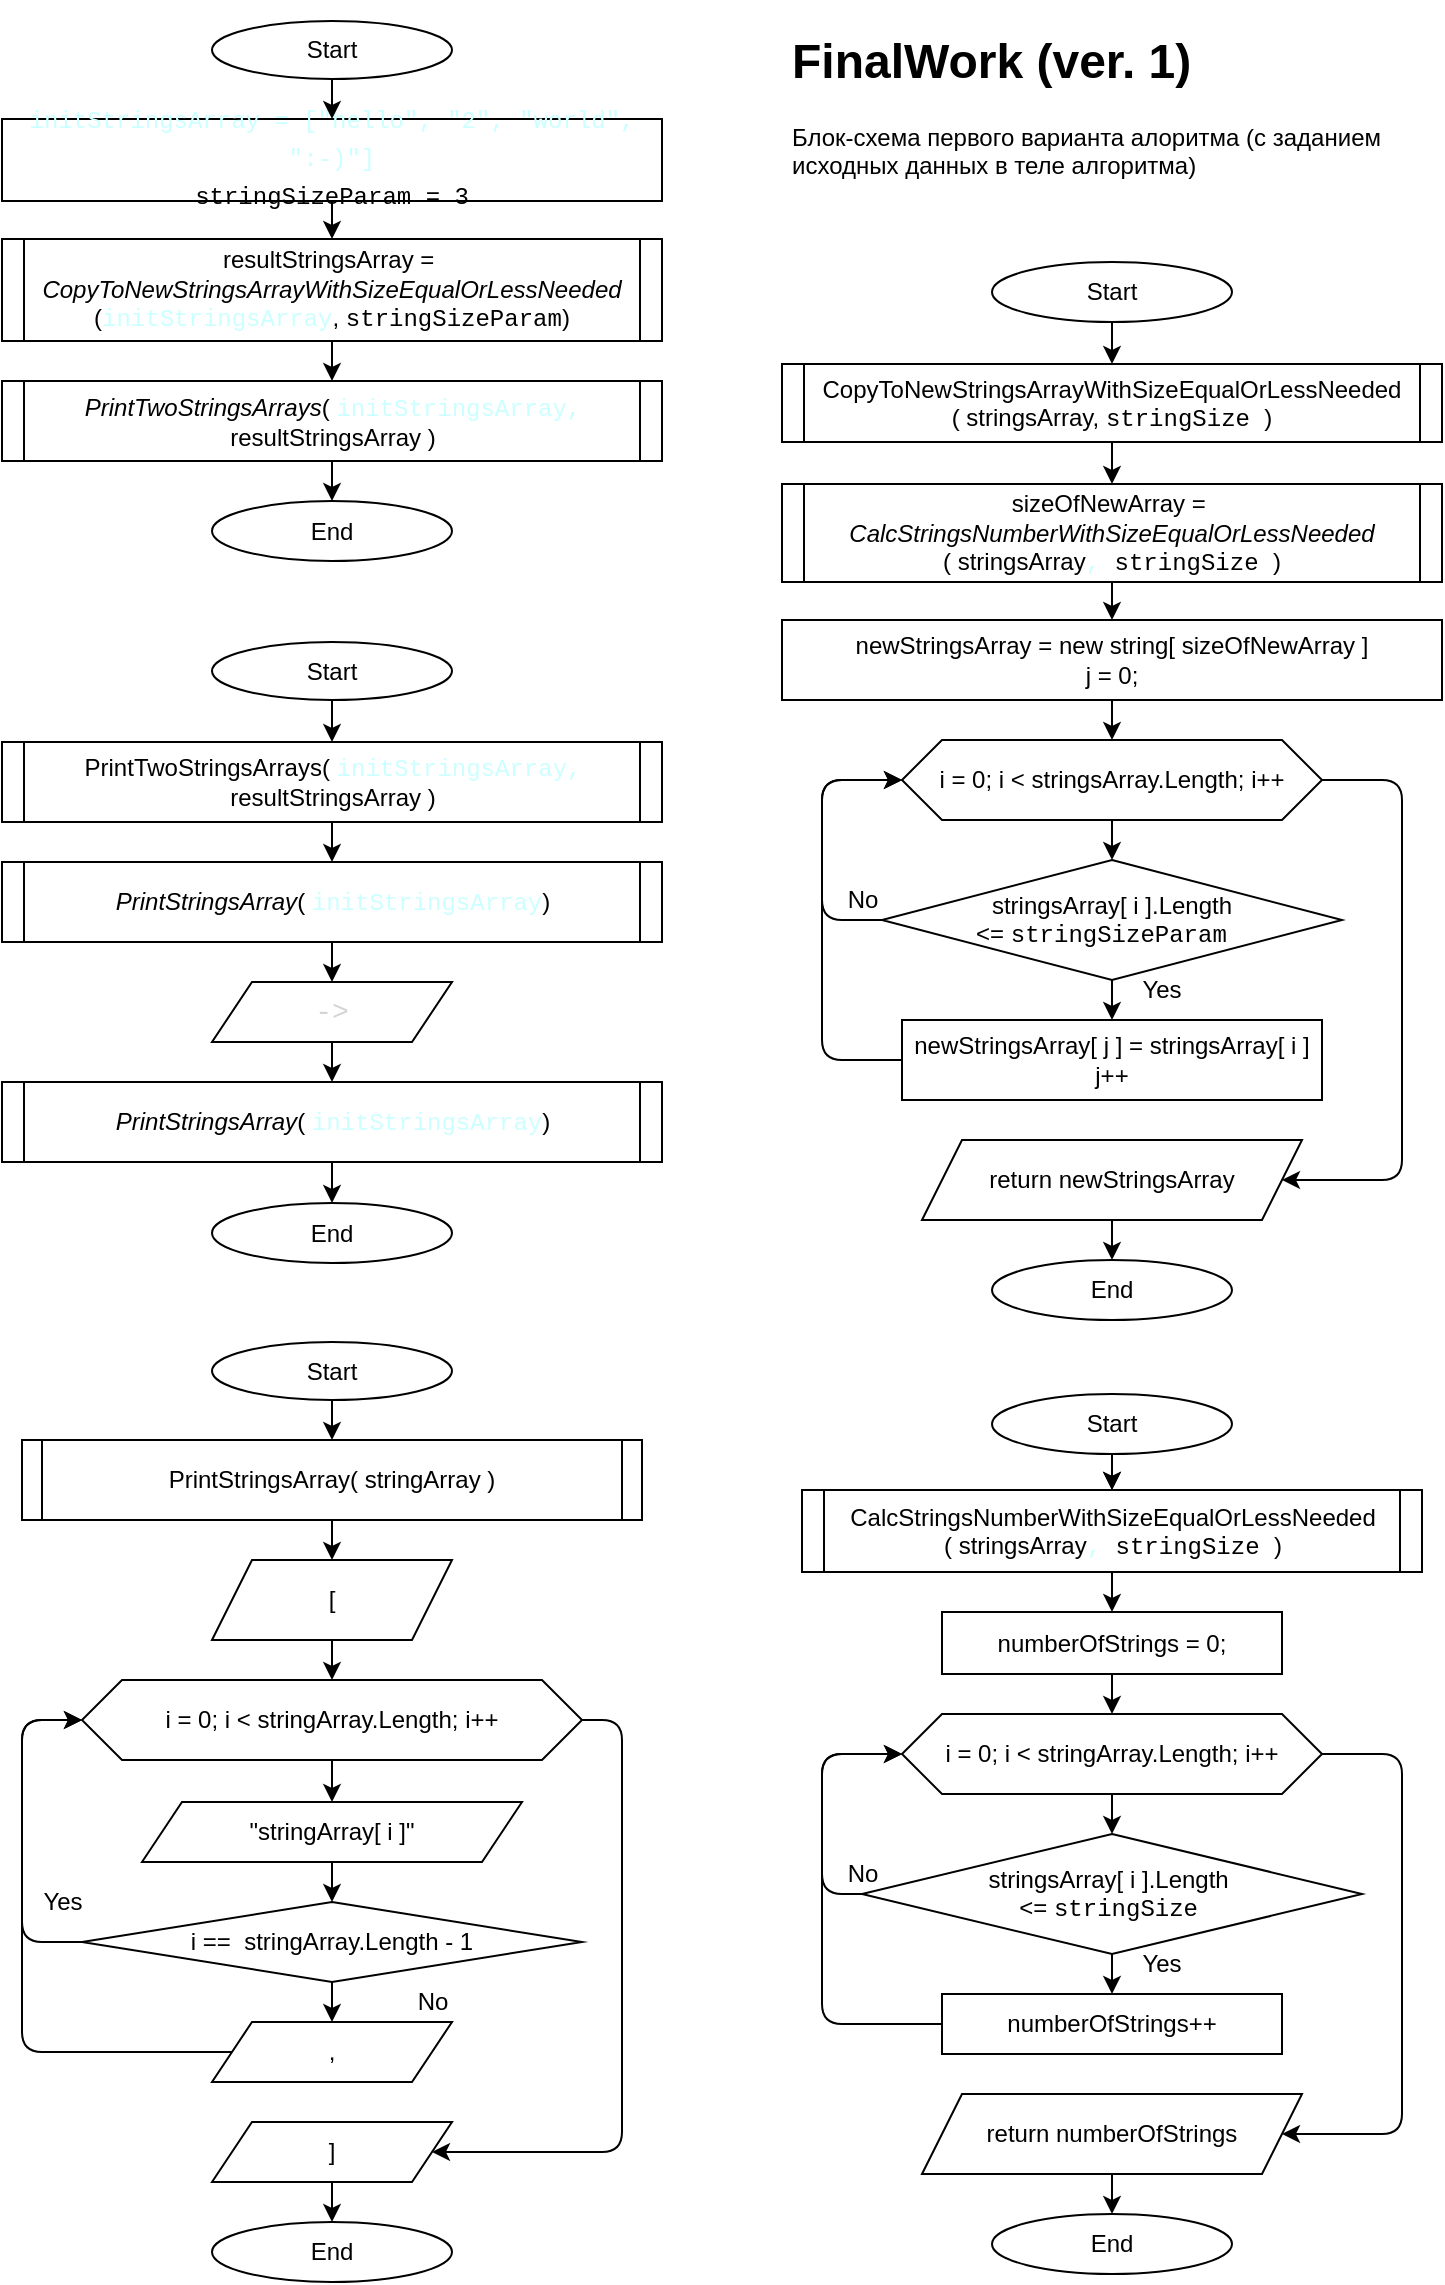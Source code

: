 <mxfile>
    <diagram id="_N6Oebj4FopppDtfHM_m" name="Page-1">
        <mxGraphModel dx="656" dy="1760" grid="1" gridSize="10" guides="1" tooltips="1" connect="1" arrows="1" fold="1" page="1" pageScale="1" pageWidth="827" pageHeight="1169" math="0" shadow="0">
            <root>
                <mxCell id="0"/>
                <mxCell id="1" parent="0"/>
                <mxCell id="147" value="" style="group" vertex="1" connectable="0" parent="1">
                    <mxGeometry x="440" y="-464" width="310" height="440" as="geometry"/>
                </mxCell>
                <mxCell id="9" value="&lt;span class=&quot;pl-en&quot;&gt;CalcStringsNumberWithSizeEqualOrLessNeeded&lt;br&gt;&lt;/span&gt;( stringsArray&lt;span style=&quot;color: rgb(204 , 255 , 255) ; font-family: &amp;#34;consolas&amp;#34; , &amp;#34;courier new&amp;#34; , monospace&quot;&gt;,&amp;nbsp;&lt;/span&gt;&lt;span style=&quot;font-family: &amp;#34;consolas&amp;#34; , &amp;#34;courier new&amp;#34; , monospace&quot;&gt;stringSize&amp;nbsp;&lt;/span&gt;)" style="shape=process;whiteSpace=wrap;html=1;backgroundOutline=1;size=0.034;" parent="147" vertex="1">
                    <mxGeometry y="48" width="310" height="41" as="geometry"/>
                </mxCell>
                <mxCell id="24" value="numberOfStrings = 0;" style="whiteSpace=wrap;html=1;" parent="147" vertex="1">
                    <mxGeometry x="70" y="109" width="170" height="31" as="geometry"/>
                </mxCell>
                <mxCell id="25" value="" style="edgeStyle=none;html=1;fontSize=12;" parent="147" source="9" target="24" edge="1">
                    <mxGeometry relative="1" as="geometry"/>
                </mxCell>
                <mxCell id="30" value="i = 0; i &amp;lt; stringArray.Length; i++" style="shape=hexagon;perimeter=hexagonPerimeter2;whiteSpace=wrap;html=1;fixedSize=1;labelBackgroundColor=none;fontSize=12;" parent="147" vertex="1">
                    <mxGeometry x="50" y="160" width="210" height="40" as="geometry"/>
                </mxCell>
                <mxCell id="31" value="" style="edgeStyle=none;html=1;fontSize=12;" parent="147" source="24" target="30" edge="1">
                    <mxGeometry relative="1" as="geometry"/>
                </mxCell>
                <mxCell id="42" style="edgeStyle=none;html=1;fontSize=12;exitX=0;exitY=0.5;exitDx=0;exitDy=0;entryX=0;entryY=0.5;entryDx=0;entryDy=0;" parent="147" source="32" target="30" edge="1">
                    <mxGeometry relative="1" as="geometry">
                        <mxPoint x="40" y="180" as="targetPoint"/>
                        <Array as="points">
                            <mxPoint x="10" y="250"/>
                            <mxPoint x="10" y="180"/>
                        </Array>
                    </mxGeometry>
                </mxCell>
                <mxCell id="32" value="stringsArray[ i ].Length&amp;nbsp;&lt;br&gt;&amp;lt;=&amp;nbsp;&lt;span style=&quot;font-family: &amp;#34;consolas&amp;#34; , &amp;#34;courier new&amp;#34; , monospace&quot;&gt;stringSize&lt;/span&gt;&amp;nbsp;" style="rhombus;whiteSpace=wrap;html=1;labelBackgroundColor=none;" parent="147" vertex="1">
                    <mxGeometry x="30" y="220" width="250" height="60" as="geometry"/>
                </mxCell>
                <mxCell id="33" value="" style="edgeStyle=none;html=1;fontSize=12;" parent="147" source="30" target="32" edge="1">
                    <mxGeometry relative="1" as="geometry"/>
                </mxCell>
                <mxCell id="45" style="edgeStyle=none;html=1;entryX=0;entryY=0.5;entryDx=0;entryDy=0;fontSize=12;exitX=0;exitY=0.5;exitDx=0;exitDy=0;" parent="147" source="34" target="30" edge="1">
                    <mxGeometry relative="1" as="geometry">
                        <Array as="points">
                            <mxPoint x="10" y="315"/>
                            <mxPoint x="10" y="270"/>
                            <mxPoint x="10" y="220"/>
                            <mxPoint x="10" y="180"/>
                        </Array>
                    </mxGeometry>
                </mxCell>
                <mxCell id="34" value="&lt;span&gt;numberOfStrings++&lt;/span&gt;" style="whiteSpace=wrap;html=1;labelBackgroundColor=none;" parent="147" vertex="1">
                    <mxGeometry x="70" y="300" width="170" height="30" as="geometry"/>
                </mxCell>
                <mxCell id="35" value="" style="edgeStyle=none;html=1;fontSize=12;" parent="147" source="32" target="34" edge="1">
                    <mxGeometry relative="1" as="geometry"/>
                </mxCell>
                <mxCell id="36" value="Yes" style="text;html=1;strokeColor=none;fillColor=none;align=center;verticalAlign=middle;whiteSpace=wrap;rounded=0;labelBackgroundColor=none;fontSize=12;" parent="147" vertex="1">
                    <mxGeometry x="150" y="270" width="60" height="30" as="geometry"/>
                </mxCell>
                <mxCell id="44" value="No" style="text;html=1;align=center;verticalAlign=middle;resizable=0;points=[];autosize=1;strokeColor=none;fillColor=none;fontSize=12;" parent="147" vertex="1">
                    <mxGeometry x="15" y="230" width="30" height="20" as="geometry"/>
                </mxCell>
                <mxCell id="49" value="return numberOfStrings" style="shape=parallelogram;perimeter=parallelogramPerimeter;whiteSpace=wrap;html=1;fixedSize=1;labelBackgroundColor=none;" parent="147" vertex="1">
                    <mxGeometry x="60" y="350" width="190" height="40" as="geometry"/>
                </mxCell>
                <mxCell id="50" value="" style="edgeStyle=none;html=1;fontSize=12;" parent="147" source="30" target="49" edge="1">
                    <mxGeometry relative="1" as="geometry">
                        <Array as="points">
                            <mxPoint x="300" y="180"/>
                            <mxPoint x="300" y="270"/>
                            <mxPoint x="300" y="370"/>
                        </Array>
                    </mxGeometry>
                </mxCell>
                <mxCell id="61" value="" style="edgeStyle=none;html=1;fontSize=12;" parent="147" source="55" target="9" edge="1">
                    <mxGeometry relative="1" as="geometry"/>
                </mxCell>
                <mxCell id="62" value="" style="edgeStyle=none;html=1;fontSize=12;" parent="147" source="55" target="9" edge="1">
                    <mxGeometry relative="1" as="geometry"/>
                </mxCell>
                <mxCell id="55" value="Start" style="ellipse;whiteSpace=wrap;html=1;" parent="147" vertex="1">
                    <mxGeometry x="95" width="120" height="30" as="geometry"/>
                </mxCell>
                <mxCell id="57" value="End" style="ellipse;whiteSpace=wrap;html=1;" parent="147" vertex="1">
                    <mxGeometry x="95" y="410" width="120" height="30" as="geometry"/>
                </mxCell>
                <mxCell id="58" value="" style="edgeStyle=none;html=1;fontSize=12;" parent="147" source="49" target="57" edge="1">
                    <mxGeometry relative="1" as="geometry"/>
                </mxCell>
                <mxCell id="148" value="" style="group" vertex="1" connectable="0" parent="1">
                    <mxGeometry x="430" y="-1030" width="330" height="529" as="geometry"/>
                </mxCell>
                <mxCell id="5" value="&lt;span class=&quot;pl-en&quot;&gt;&lt;span class=&quot;pl-en&quot;&gt;sizeOfNewArray&lt;/span&gt;&amp;nbsp;=&amp;nbsp;&lt;br&gt;&lt;span class=&quot;pl-k&quot;&gt;&lt;/span&gt;&lt;i&gt;CalcStringsNumberWithSizeEqualOrLessNeeded&lt;br&gt;&lt;/i&gt;&lt;/span&gt;( stringsArray&lt;span style=&quot;color: rgb(204 , 255 , 255) ; font-family: &amp;#34;consolas&amp;#34; , &amp;#34;courier new&amp;#34; , monospace&quot;&gt;,&amp;nbsp;&lt;/span&gt;&lt;span style=&quot;font-family: &amp;#34;consolas&amp;#34; , &amp;#34;courier new&amp;#34; , monospace&quot;&gt;stringSize&amp;nbsp;&lt;/span&gt;)" style="shape=process;whiteSpace=wrap;html=1;backgroundOutline=1;size=0.034;" parent="148" vertex="1">
                    <mxGeometry y="111" width="330" height="49" as="geometry"/>
                </mxCell>
                <mxCell id="134" value="" style="edgeStyle=none;html=1;entryX=0.5;entryY=0;entryDx=0;entryDy=0;" edge="1" parent="148" source="52" target="5">
                    <mxGeometry relative="1" as="geometry">
                        <mxPoint x="165" y="120" as="targetPoint"/>
                    </mxGeometry>
                </mxCell>
                <mxCell id="52" value="&lt;span class=&quot;pl-en&quot;&gt;CopyToNewStringsArrayWithSizeEqualOrLessNeeded&lt;/span&gt;&lt;br&gt;( stringsArray,&amp;nbsp;&lt;span style=&quot;font-family: &amp;#34;consolas&amp;#34; , &amp;#34;courier new&amp;#34; , monospace&quot;&gt;stringSize&amp;nbsp;&lt;/span&gt;)" style="shape=process;whiteSpace=wrap;html=1;backgroundOutline=1;size=0.034;" parent="148" vertex="1">
                    <mxGeometry y="51" width="330" height="39" as="geometry"/>
                </mxCell>
                <mxCell id="64" value="" style="edgeStyle=none;html=1;fontSize=12;" parent="148" source="63" target="52" edge="1">
                    <mxGeometry relative="1" as="geometry"/>
                </mxCell>
                <mxCell id="63" value="Start" style="ellipse;whiteSpace=wrap;html=1;" parent="148" vertex="1">
                    <mxGeometry x="105" width="120" height="30" as="geometry"/>
                </mxCell>
                <mxCell id="65" value="&lt;span&gt;newStringsArray = new string[&amp;nbsp;&lt;/span&gt;sizeOfNewArray&amp;nbsp;&lt;span&gt;]&lt;br&gt;j = 0;&lt;br&gt;&lt;/span&gt;" style="whiteSpace=wrap;html=1;" parent="148" vertex="1">
                    <mxGeometry y="179" width="330" height="40" as="geometry"/>
                </mxCell>
                <mxCell id="146" value="" style="edgeStyle=none;html=1;" edge="1" parent="148" source="5" target="65">
                    <mxGeometry relative="1" as="geometry"/>
                </mxCell>
                <mxCell id="73" value="i = 0; i &amp;lt; stringsArray.Length; i++" style="shape=hexagon;perimeter=hexagonPerimeter2;whiteSpace=wrap;html=1;fixedSize=1;labelBackgroundColor=none;fontSize=12;" parent="148" vertex="1">
                    <mxGeometry x="60" y="239" width="210" height="40" as="geometry"/>
                </mxCell>
                <mxCell id="82" value="" style="edgeStyle=none;html=1;fontSize=12;" parent="148" source="65" target="73" edge="1">
                    <mxGeometry relative="1" as="geometry"/>
                </mxCell>
                <mxCell id="75" style="edgeStyle=none;html=1;fontSize=12;exitX=0;exitY=0.5;exitDx=0;exitDy=0;entryX=0;entryY=0.5;entryDx=0;entryDy=0;" parent="148" source="76" target="73" edge="1">
                    <mxGeometry relative="1" as="geometry">
                        <mxPoint x="50" y="259" as="targetPoint"/>
                        <Array as="points">
                            <mxPoint x="20" y="329"/>
                            <mxPoint x="20" y="259"/>
                        </Array>
                    </mxGeometry>
                </mxCell>
                <mxCell id="76" value="stringsArray[ i ].Length &amp;lt;=&amp;nbsp;&lt;span style=&quot;font-family: &amp;#34;consolas&amp;#34; , &amp;#34;courier new&amp;#34; , monospace&quot;&gt;stringSizeParam&amp;nbsp;&lt;/span&gt;&amp;nbsp;" style="rhombus;whiteSpace=wrap;html=1;labelBackgroundColor=none;" parent="148" vertex="1">
                    <mxGeometry x="50" y="299" width="230" height="60" as="geometry"/>
                </mxCell>
                <mxCell id="71" value="" style="edgeStyle=none;html=1;fontSize=12;" parent="148" source="73" target="76" edge="1">
                    <mxGeometry relative="1" as="geometry"/>
                </mxCell>
                <mxCell id="77" style="edgeStyle=none;html=1;entryX=0;entryY=0.5;entryDx=0;entryDy=0;fontSize=12;exitX=0;exitY=0.5;exitDx=0;exitDy=0;" parent="148" source="78" target="73" edge="1">
                    <mxGeometry relative="1" as="geometry">
                        <Array as="points">
                            <mxPoint x="20" y="399"/>
                            <mxPoint x="20" y="349"/>
                            <mxPoint x="20" y="299"/>
                            <mxPoint x="20" y="259"/>
                        </Array>
                    </mxGeometry>
                </mxCell>
                <mxCell id="78" value="newStringsArray[ j ] = stringsArray[ i ]&lt;br&gt;j++" style="whiteSpace=wrap;html=1;labelBackgroundColor=none;" parent="148" vertex="1">
                    <mxGeometry x="60" y="379" width="210" height="40" as="geometry"/>
                </mxCell>
                <mxCell id="74" value="" style="edgeStyle=none;html=1;fontSize=12;" parent="148" source="76" target="78" edge="1">
                    <mxGeometry relative="1" as="geometry"/>
                </mxCell>
                <mxCell id="79" value="Yes" style="text;html=1;strokeColor=none;fillColor=none;align=center;verticalAlign=middle;whiteSpace=wrap;rounded=0;labelBackgroundColor=none;fontSize=12;" parent="148" vertex="1">
                    <mxGeometry x="160" y="349" width="60" height="30" as="geometry"/>
                </mxCell>
                <mxCell id="80" value="No" style="text;html=1;align=center;verticalAlign=middle;resizable=0;points=[];autosize=1;strokeColor=none;fillColor=none;fontSize=12;" parent="148" vertex="1">
                    <mxGeometry x="25" y="309" width="30" height="20" as="geometry"/>
                </mxCell>
                <mxCell id="81" value="return newStringsArray" style="shape=parallelogram;perimeter=parallelogramPerimeter;whiteSpace=wrap;html=1;fixedSize=1;labelBackgroundColor=none;" parent="148" vertex="1">
                    <mxGeometry x="70" y="439" width="190" height="40" as="geometry"/>
                </mxCell>
                <mxCell id="72" value="" style="edgeStyle=none;html=1;fontSize=12;" parent="148" source="73" target="81" edge="1">
                    <mxGeometry relative="1" as="geometry">
                        <Array as="points">
                            <mxPoint x="310" y="259"/>
                            <mxPoint x="310" y="349"/>
                            <mxPoint x="310" y="459"/>
                        </Array>
                    </mxGeometry>
                </mxCell>
                <mxCell id="86" value="End" style="ellipse;whiteSpace=wrap;html=1;" parent="148" vertex="1">
                    <mxGeometry x="105" y="499" width="120" height="30" as="geometry"/>
                </mxCell>
                <mxCell id="87" value="" style="edgeStyle=none;html=1;fontSize=12;" parent="148" source="81" target="86" edge="1">
                    <mxGeometry relative="1" as="geometry"/>
                </mxCell>
                <mxCell id="149" value="" style="group" vertex="1" connectable="0" parent="1">
                    <mxGeometry x="50" y="-490" width="310" height="470" as="geometry"/>
                </mxCell>
                <mxCell id="83" value="PrintStringsArray( stringArray )" style="shape=process;whiteSpace=wrap;html=1;backgroundOutline=1;size=0.032;" parent="149" vertex="1">
                    <mxGeometry y="49" width="310" height="40" as="geometry"/>
                </mxCell>
                <mxCell id="84" value="" style="edgeStyle=none;html=1;" parent="149" source="85" edge="1">
                    <mxGeometry relative="1" as="geometry">
                        <mxPoint x="155" y="49" as="targetPoint"/>
                    </mxGeometry>
                </mxCell>
                <mxCell id="85" value="Start" style="ellipse;whiteSpace=wrap;html=1;" parent="149" vertex="1">
                    <mxGeometry x="95" width="120" height="29" as="geometry"/>
                </mxCell>
                <mxCell id="90" value="i = 0; i &amp;lt; stringArray.Length; i++" style="shape=hexagon;perimeter=hexagonPerimeter2;whiteSpace=wrap;html=1;fixedSize=1;labelBackgroundColor=none;fontSize=12;" parent="149" vertex="1">
                    <mxGeometry x="30" y="169" width="250" height="40" as="geometry"/>
                </mxCell>
                <mxCell id="99" value="&quot;stringArray[ i ]&quot;" style="shape=parallelogram;perimeter=parallelogramPerimeter;whiteSpace=wrap;html=1;fixedSize=1;labelBackgroundColor=none;" parent="149" vertex="1">
                    <mxGeometry x="60" y="230" width="190" height="30" as="geometry"/>
                </mxCell>
                <mxCell id="107" value="" style="edgeStyle=none;html=1;fontSize=12;" parent="149" source="90" target="99" edge="1">
                    <mxGeometry relative="1" as="geometry"/>
                </mxCell>
                <mxCell id="100" value="End" style="ellipse;whiteSpace=wrap;html=1;" parent="149" vertex="1">
                    <mxGeometry x="95" y="440" width="120" height="30" as="geometry"/>
                </mxCell>
                <mxCell id="106" value="" style="edgeStyle=none;html=1;fontSize=12;" parent="149" source="104" target="90" edge="1">
                    <mxGeometry relative="1" as="geometry"/>
                </mxCell>
                <mxCell id="104" value="[" style="shape=parallelogram;perimeter=parallelogramPerimeter;whiteSpace=wrap;html=1;fixedSize=1;labelBackgroundColor=none;fontSize=12;" parent="149" vertex="1">
                    <mxGeometry x="95" y="109" width="120" height="40" as="geometry"/>
                </mxCell>
                <mxCell id="105" value="" style="edgeStyle=none;html=1;fontSize=12;" parent="149" source="83" target="104" edge="1">
                    <mxGeometry relative="1" as="geometry"/>
                </mxCell>
                <mxCell id="117" style="edgeStyle=none;html=1;entryX=0;entryY=0.5;entryDx=0;entryDy=0;fontSize=12;exitX=0;exitY=0.5;exitDx=0;exitDy=0;" parent="149" source="109" target="90" edge="1">
                    <mxGeometry relative="1" as="geometry">
                        <Array as="points">
                            <mxPoint y="300"/>
                            <mxPoint y="249"/>
                            <mxPoint y="189"/>
                        </Array>
                    </mxGeometry>
                </mxCell>
                <mxCell id="109" value="i ==&amp;nbsp;&amp;nbsp;stringArray.Length - 1" style="rhombus;whiteSpace=wrap;html=1;labelBackgroundColor=none;" parent="149" vertex="1">
                    <mxGeometry x="30" y="280" width="250" height="40" as="geometry"/>
                </mxCell>
                <mxCell id="110" value="" style="edgeStyle=none;html=1;fontSize=12;" parent="149" source="99" target="109" edge="1">
                    <mxGeometry relative="1" as="geometry"/>
                </mxCell>
                <mxCell id="118" style="edgeStyle=none;html=1;entryX=0;entryY=0.5;entryDx=0;entryDy=0;fontSize=12;exitX=0;exitY=0.5;exitDx=0;exitDy=0;" parent="149" source="115" target="90" edge="1">
                    <mxGeometry relative="1" as="geometry">
                        <Array as="points">
                            <mxPoint y="355"/>
                            <mxPoint y="329"/>
                            <mxPoint y="189"/>
                        </Array>
                    </mxGeometry>
                </mxCell>
                <mxCell id="115" value="," style="shape=parallelogram;perimeter=parallelogramPerimeter;whiteSpace=wrap;html=1;fixedSize=1;labelBackgroundColor=none;fontSize=12;" parent="149" vertex="1">
                    <mxGeometry x="95" y="340" width="120" height="30" as="geometry"/>
                </mxCell>
                <mxCell id="116" value="" style="edgeStyle=none;html=1;fontSize=12;" parent="149" source="109" target="115" edge="1">
                    <mxGeometry relative="1" as="geometry"/>
                </mxCell>
                <mxCell id="119" value="No" style="text;html=1;align=center;verticalAlign=middle;resizable=0;points=[];autosize=1;strokeColor=none;fillColor=none;fontSize=12;" parent="149" vertex="1">
                    <mxGeometry x="190" y="320" width="30" height="20" as="geometry"/>
                </mxCell>
                <mxCell id="120" value="Yes" style="text;html=1;align=center;verticalAlign=middle;resizable=0;points=[];autosize=1;strokeColor=none;fillColor=none;fontSize=12;" parent="149" vertex="1">
                    <mxGeometry y="270" width="40" height="20" as="geometry"/>
                </mxCell>
                <mxCell id="122" value="" style="edgeStyle=none;html=1;fontSize=12;" parent="149" source="121" target="100" edge="1">
                    <mxGeometry relative="1" as="geometry"/>
                </mxCell>
                <mxCell id="121" value="]" style="shape=parallelogram;perimeter=parallelogramPerimeter;whiteSpace=wrap;html=1;fixedSize=1;labelBackgroundColor=none;fontSize=12;" parent="149" vertex="1">
                    <mxGeometry x="95" y="390" width="120" height="30" as="geometry"/>
                </mxCell>
                <mxCell id="89" value="" style="edgeStyle=none;html=1;fontSize=12;entryX=1;entryY=0.5;entryDx=0;entryDy=0;" parent="149" source="90" target="121" edge="1">
                    <mxGeometry relative="1" as="geometry">
                        <Array as="points">
                            <mxPoint x="300" y="189"/>
                            <mxPoint x="300" y="299"/>
                            <mxPoint x="300" y="405"/>
                        </Array>
                        <mxPoint x="240" y="399" as="targetPoint"/>
                    </mxGeometry>
                </mxCell>
                <mxCell id="150" value="" style="group" vertex="1" connectable="0" parent="1">
                    <mxGeometry x="40" y="-840" width="330" height="310.5" as="geometry"/>
                </mxCell>
                <mxCell id="123" value="PrintTwoStringsArrays(&amp;nbsp;&lt;font color=&quot;#ccffff&quot; face=&quot;consolas, courier new, monospace&quot;&gt;initStringsArray,&lt;br&gt;&lt;/font&gt;resultStringsArray&amp;nbsp;)" style="shape=process;whiteSpace=wrap;html=1;backgroundOutline=1;size=0.032;" parent="150" vertex="1">
                    <mxGeometry y="50" width="330" height="40" as="geometry"/>
                </mxCell>
                <mxCell id="126" value="&lt;div style=&quot;color: rgb(212 , 212 , 212) ; font-family: &amp;#34;consolas&amp;#34; , &amp;#34;courier new&amp;#34; , monospace ; font-size: 14px ; line-height: 19px&quot;&gt;&amp;nbsp;-&amp;gt;&amp;nbsp;&lt;/div&gt;" style="shape=parallelogram;perimeter=parallelogramPerimeter;whiteSpace=wrap;html=1;fixedSize=1;labelBackgroundColor=none;fontSize=12;" parent="150" vertex="1">
                    <mxGeometry x="105" y="170" width="120" height="30" as="geometry"/>
                </mxCell>
                <mxCell id="137" value="" style="edgeStyle=none;html=1;" edge="1" parent="150" source="136" target="123">
                    <mxGeometry relative="1" as="geometry"/>
                </mxCell>
                <mxCell id="136" value="Start" style="ellipse;whiteSpace=wrap;html=1;" vertex="1" parent="150">
                    <mxGeometry x="105" width="120" height="29" as="geometry"/>
                </mxCell>
                <mxCell id="140" value="" style="edgeStyle=none;html=1;" edge="1" parent="150" source="138" target="126">
                    <mxGeometry relative="1" as="geometry"/>
                </mxCell>
                <mxCell id="138" value="&lt;i&gt;PrintStringsArray&lt;/i&gt;(&amp;nbsp;&lt;span style=&quot;color: rgb(204 , 255 , 255) ; font-family: &amp;#34;consolas&amp;#34; , &amp;#34;courier new&amp;#34; , monospace&quot;&gt;initStringsArray&lt;/span&gt;)" style="shape=process;whiteSpace=wrap;html=1;backgroundOutline=1;size=0.032;" vertex="1" parent="150">
                    <mxGeometry y="110" width="330" height="40" as="geometry"/>
                </mxCell>
                <mxCell id="139" value="" style="edgeStyle=none;html=1;" edge="1" parent="150" source="123" target="138">
                    <mxGeometry relative="1" as="geometry"/>
                </mxCell>
                <mxCell id="141" value="&lt;i&gt;PrintStringsArray&lt;/i&gt;(&amp;nbsp;&lt;span style=&quot;color: rgb(204 , 255 , 255) ; font-family: &amp;#34;consolas&amp;#34; , &amp;#34;courier new&amp;#34; , monospace&quot;&gt;initStringsArray&lt;/span&gt;)" style="shape=process;whiteSpace=wrap;html=1;backgroundOutline=1;size=0.032;" vertex="1" parent="150">
                    <mxGeometry y="220" width="330" height="40" as="geometry"/>
                </mxCell>
                <mxCell id="142" value="" style="edgeStyle=none;html=1;" edge="1" parent="150" source="126" target="141">
                    <mxGeometry relative="1" as="geometry"/>
                </mxCell>
                <mxCell id="143" value="End" style="ellipse;whiteSpace=wrap;html=1;" vertex="1" parent="150">
                    <mxGeometry x="105" y="280.5" width="120" height="30" as="geometry"/>
                </mxCell>
                <mxCell id="144" value="" style="edgeStyle=none;html=1;" edge="1" parent="150" source="141" target="143">
                    <mxGeometry relative="1" as="geometry"/>
                </mxCell>
                <mxCell id="151" value="" style="group" vertex="1" connectable="0" parent="1">
                    <mxGeometry x="40" y="-1150.5" width="330" height="270" as="geometry"/>
                </mxCell>
                <mxCell id="2" value="Start" style="ellipse;whiteSpace=wrap;html=1;" parent="151" vertex="1">
                    <mxGeometry x="105" width="120" height="29" as="geometry"/>
                </mxCell>
                <mxCell id="3" value="&lt;div style=&quot;font-family: &amp;#34;consolas&amp;#34; , &amp;#34;courier new&amp;#34; , monospace ; line-height: 19px&quot;&gt;&lt;font style=&quot;font-size: 12px&quot; color=&quot;#ccffff&quot;&gt;initStringsArray = [&quot;hello&quot;, &quot;2&quot;, &quot;world&quot;, &quot;:-)&quot;]&lt;/font&gt;&lt;/div&gt;&lt;div style=&quot;font-family: &amp;#34;consolas&amp;#34; , &amp;#34;courier new&amp;#34; , monospace ; line-height: 19px&quot;&gt;&lt;span class=&quot;pl-en&quot;&gt;stringSizeParam&lt;/span&gt; &lt;span class=&quot;pl-k&quot;&gt;=&lt;/span&gt; &lt;span class=&quot;pl-c1&quot;&gt;3&lt;/span&gt;&lt;font style=&quot;font-size: 12px&quot; color=&quot;#ccffff&quot;&gt;&lt;br&gt;&lt;/font&gt;&lt;/div&gt;" style="whiteSpace=wrap;html=1;" parent="151" vertex="1">
                    <mxGeometry y="49" width="330" height="41" as="geometry"/>
                </mxCell>
                <mxCell id="4" value="" style="edgeStyle=none;html=1;" parent="151" source="2" target="3" edge="1">
                    <mxGeometry relative="1" as="geometry"/>
                </mxCell>
                <mxCell id="14" value="resultStringsArray =&amp;nbsp;&lt;br&gt;&lt;span class=&quot;pl-en&quot;&gt;&lt;i&gt;CopyToNewStringsArrayWithSizeEqualOrLessNeeded&lt;/i&gt;&lt;/span&gt;&lt;br&gt;(&lt;span style=&quot;color: rgb(204 , 255 , 255) ; font-family: &amp;#34;consolas&amp;#34; , &amp;#34;courier new&amp;#34; , monospace&quot;&gt;initStringsArray&lt;/span&gt;,&amp;nbsp;&lt;span style=&quot;font-family: &amp;#34;consolas&amp;#34; , &amp;#34;courier new&amp;#34; , monospace&quot;&gt;stringSizeParam&lt;/span&gt;)" style="shape=process;whiteSpace=wrap;html=1;backgroundOutline=1;size=0.034;" parent="151" vertex="1">
                    <mxGeometry y="109" width="330" height="51" as="geometry"/>
                </mxCell>
                <mxCell id="128" value="" style="edgeStyle=none;html=1;" edge="1" parent="151" source="3" target="14">
                    <mxGeometry relative="1" as="geometry"/>
                </mxCell>
                <mxCell id="20" value="&lt;i&gt;PrintTwoStringsArrays&lt;/i&gt;(&amp;nbsp;&lt;font color=&quot;#ccffff&quot; face=&quot;consolas, courier new, monospace&quot;&gt;initStringsArray,&lt;br&gt;&lt;/font&gt;resultStringsArray&amp;nbsp;)" style="shape=process;whiteSpace=wrap;html=1;backgroundOutline=1;size=0.032;" parent="151" vertex="1">
                    <mxGeometry y="180" width="330" height="40" as="geometry"/>
                </mxCell>
                <mxCell id="132" value="" style="edgeStyle=none;html=1;" edge="1" parent="151" source="14" target="20">
                    <mxGeometry relative="1" as="geometry"/>
                </mxCell>
                <mxCell id="22" value="End" style="ellipse;whiteSpace=wrap;html=1;" parent="151" vertex="1">
                    <mxGeometry x="105" y="240" width="120" height="30" as="geometry"/>
                </mxCell>
                <mxCell id="133" value="" style="edgeStyle=none;html=1;" edge="1" parent="151" source="20" target="22">
                    <mxGeometry relative="1" as="geometry"/>
                </mxCell>
                <mxCell id="152" value="&lt;h1&gt;FinalWork (ver. 1)&lt;/h1&gt;&lt;p&gt;Блок-схема первого варианта алоритма (с заданием исходных данных в теле алгоритма)&lt;/p&gt;" style="text;html=1;strokeColor=none;fillColor=none;spacing=5;spacingTop=-20;whiteSpace=wrap;overflow=hidden;rounded=0;" vertex="1" parent="1">
                    <mxGeometry x="430" y="-1150.5" width="330" height="89.5" as="geometry"/>
                </mxCell>
            </root>
        </mxGraphModel>
    </diagram>
</mxfile>